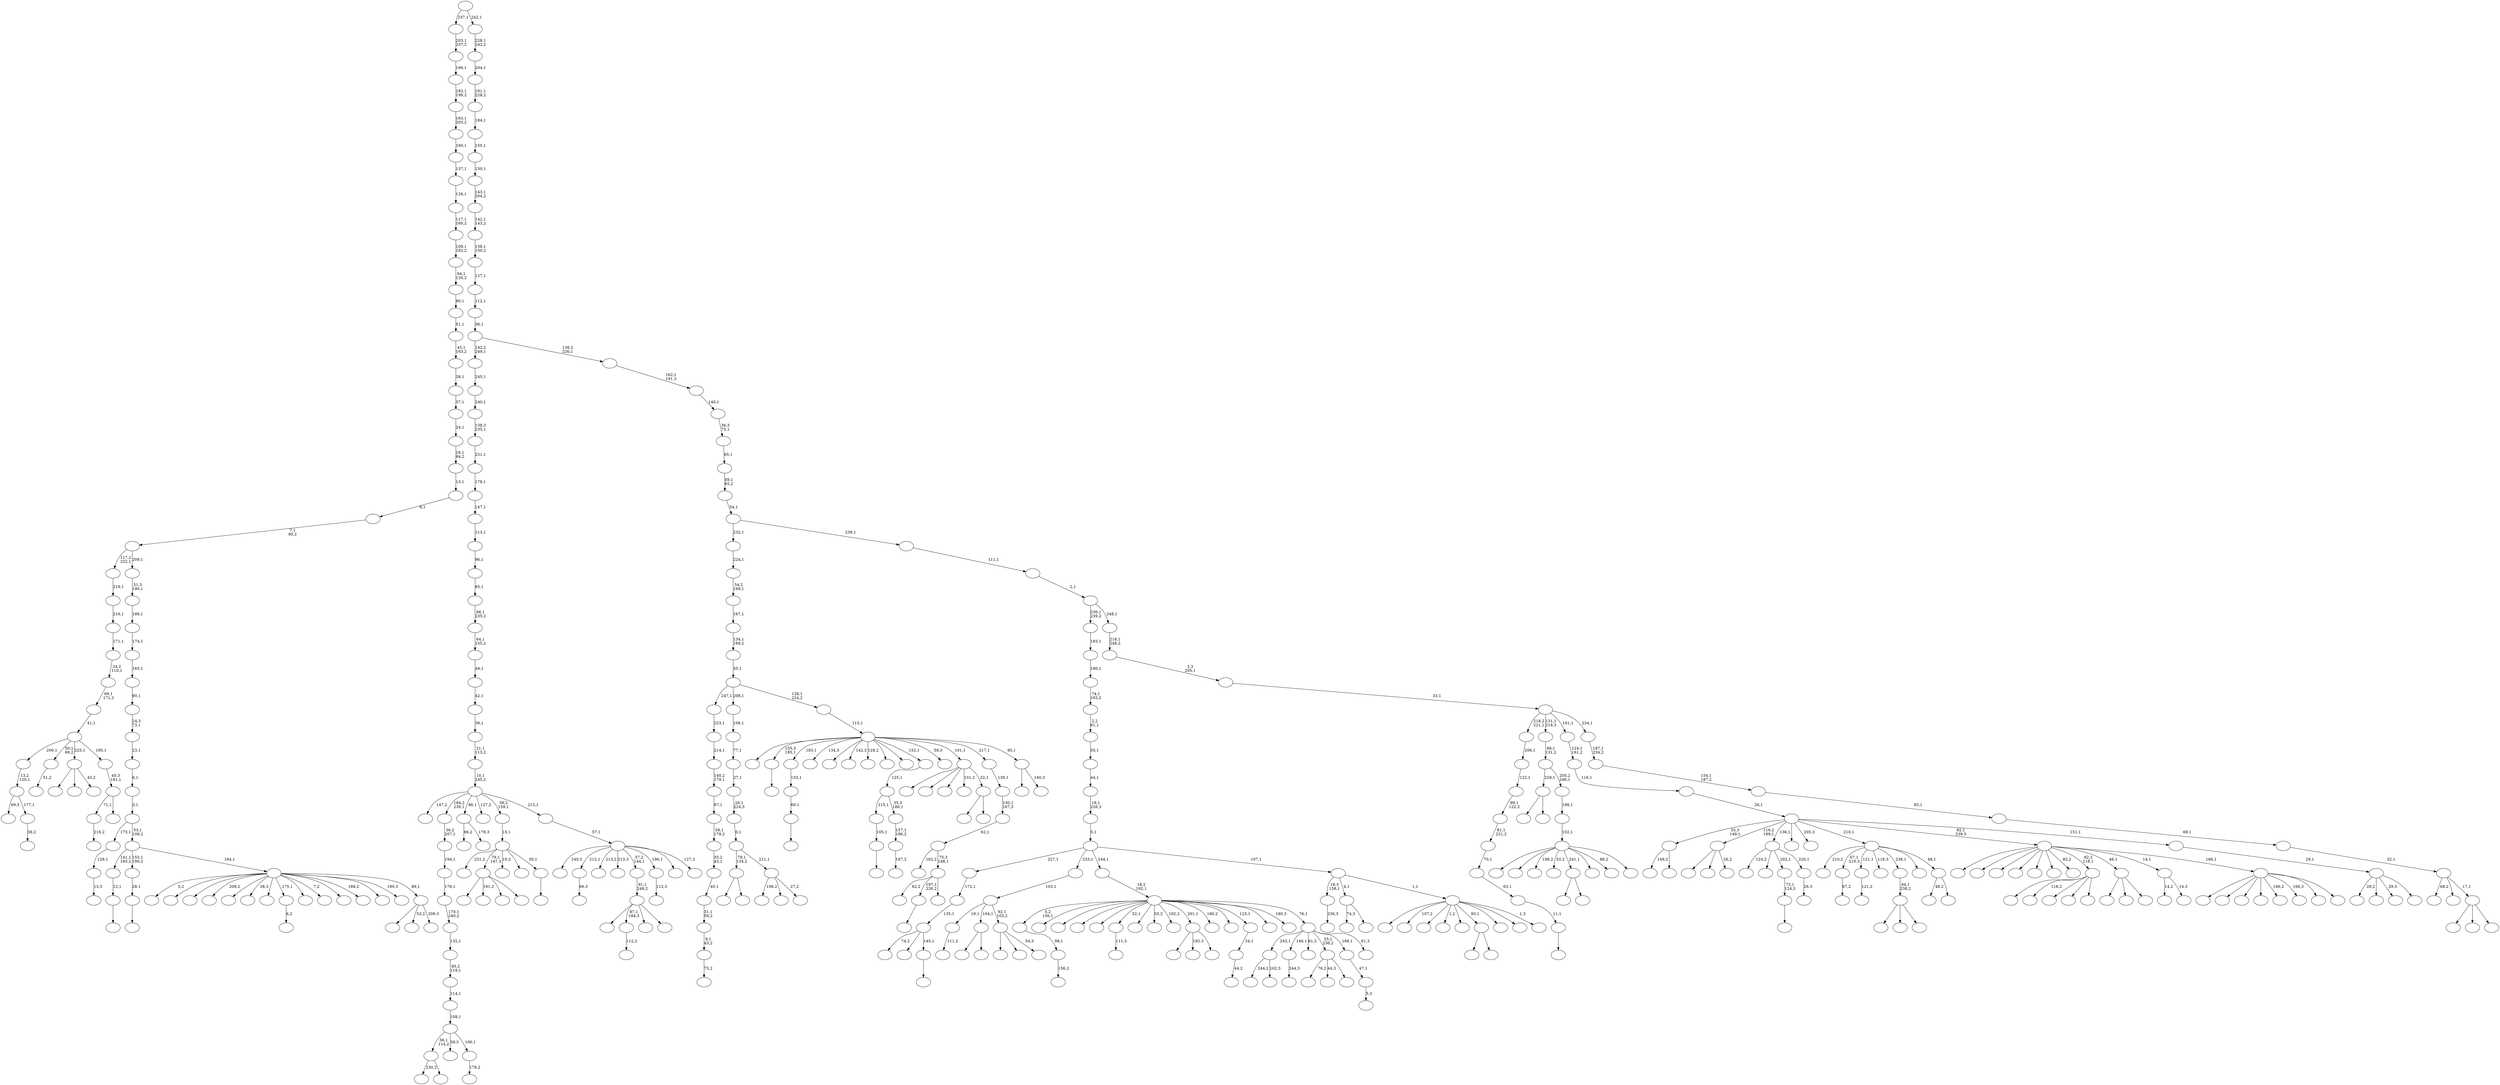 digraph T {
	450 [label=""]
	449 [label=""]
	448 [label=""]
	447 [label=""]
	446 [label=""]
	445 [label=""]
	444 [label=""]
	443 [label=""]
	442 [label=""]
	441 [label=""]
	440 [label=""]
	439 [label=""]
	438 [label=""]
	437 [label=""]
	436 [label=""]
	435 [label=""]
	434 [label=""]
	433 [label=""]
	432 [label=""]
	431 [label=""]
	430 [label=""]
	429 [label=""]
	428 [label=""]
	427 [label=""]
	426 [label=""]
	425 [label=""]
	424 [label=""]
	423 [label=""]
	422 [label=""]
	421 [label=""]
	420 [label=""]
	419 [label=""]
	418 [label=""]
	417 [label=""]
	416 [label=""]
	415 [label=""]
	414 [label=""]
	413 [label=""]
	412 [label=""]
	411 [label=""]
	410 [label=""]
	409 [label=""]
	408 [label=""]
	407 [label=""]
	406 [label=""]
	405 [label=""]
	404 [label=""]
	403 [label=""]
	402 [label=""]
	401 [label=""]
	400 [label=""]
	399 [label=""]
	398 [label=""]
	397 [label=""]
	396 [label=""]
	395 [label=""]
	394 [label=""]
	393 [label=""]
	392 [label=""]
	391 [label=""]
	390 [label=""]
	389 [label=""]
	388 [label=""]
	387 [label=""]
	386 [label=""]
	385 [label=""]
	384 [label=""]
	383 [label=""]
	382 [label=""]
	381 [label=""]
	380 [label=""]
	379 [label=""]
	378 [label=""]
	377 [label=""]
	376 [label=""]
	375 [label=""]
	374 [label=""]
	373 [label=""]
	372 [label=""]
	371 [label=""]
	370 [label=""]
	369 [label=""]
	368 [label=""]
	367 [label=""]
	366 [label=""]
	365 [label=""]
	364 [label=""]
	363 [label=""]
	362 [label=""]
	361 [label=""]
	360 [label=""]
	359 [label=""]
	358 [label=""]
	357 [label=""]
	356 [label=""]
	355 [label=""]
	354 [label=""]
	353 [label=""]
	352 [label=""]
	351 [label=""]
	350 [label=""]
	349 [label=""]
	348 [label=""]
	347 [label=""]
	346 [label=""]
	345 [label=""]
	344 [label=""]
	343 [label=""]
	342 [label=""]
	341 [label=""]
	340 [label=""]
	339 [label=""]
	338 [label=""]
	337 [label=""]
	336 [label=""]
	335 [label=""]
	334 [label=""]
	333 [label=""]
	332 [label=""]
	331 [label=""]
	330 [label=""]
	329 [label=""]
	328 [label=""]
	327 [label=""]
	326 [label=""]
	325 [label=""]
	324 [label=""]
	323 [label=""]
	322 [label=""]
	321 [label=""]
	320 [label=""]
	319 [label=""]
	318 [label=""]
	317 [label=""]
	316 [label=""]
	315 [label=""]
	314 [label=""]
	313 [label=""]
	312 [label=""]
	311 [label=""]
	310 [label=""]
	309 [label=""]
	308 [label=""]
	307 [label=""]
	306 [label=""]
	305 [label=""]
	304 [label=""]
	303 [label=""]
	302 [label=""]
	301 [label=""]
	300 [label=""]
	299 [label=""]
	298 [label=""]
	297 [label=""]
	296 [label=""]
	295 [label=""]
	294 [label=""]
	293 [label=""]
	292 [label=""]
	291 [label=""]
	290 [label=""]
	289 [label=""]
	288 [label=""]
	287 [label=""]
	286 [label=""]
	285 [label=""]
	284 [label=""]
	283 [label=""]
	282 [label=""]
	281 [label=""]
	280 [label=""]
	279 [label=""]
	278 [label=""]
	277 [label=""]
	276 [label=""]
	275 [label=""]
	274 [label=""]
	273 [label=""]
	272 [label=""]
	271 [label=""]
	270 [label=""]
	269 [label=""]
	268 [label=""]
	267 [label=""]
	266 [label=""]
	265 [label=""]
	264 [label=""]
	263 [label=""]
	262 [label=""]
	261 [label=""]
	260 [label=""]
	259 [label=""]
	258 [label=""]
	257 [label=""]
	256 [label=""]
	255 [label=""]
	254 [label=""]
	253 [label=""]
	252 [label=""]
	251 [label=""]
	250 [label=""]
	249 [label=""]
	248 [label=""]
	247 [label=""]
	246 [label=""]
	245 [label=""]
	244 [label=""]
	243 [label=""]
	242 [label=""]
	241 [label=""]
	240 [label=""]
	239 [label=""]
	238 [label=""]
	237 [label=""]
	236 [label=""]
	235 [label=""]
	234 [label=""]
	233 [label=""]
	232 [label=""]
	231 [label=""]
	230 [label=""]
	229 [label=""]
	228 [label=""]
	227 [label=""]
	226 [label=""]
	225 [label=""]
	224 [label=""]
	223 [label=""]
	222 [label=""]
	221 [label=""]
	220 [label=""]
	219 [label=""]
	218 [label=""]
	217 [label=""]
	216 [label=""]
	215 [label=""]
	214 [label=""]
	213 [label=""]
	212 [label=""]
	211 [label=""]
	210 [label=""]
	209 [label=""]
	208 [label=""]
	207 [label=""]
	206 [label=""]
	205 [label=""]
	204 [label=""]
	203 [label=""]
	202 [label=""]
	201 [label=""]
	200 [label=""]
	199 [label=""]
	198 [label=""]
	197 [label=""]
	196 [label=""]
	195 [label=""]
	194 [label=""]
	193 [label=""]
	192 [label=""]
	191 [label=""]
	190 [label=""]
	189 [label=""]
	188 [label=""]
	187 [label=""]
	186 [label=""]
	185 [label=""]
	184 [label=""]
	183 [label=""]
	182 [label=""]
	181 [label=""]
	180 [label=""]
	179 [label=""]
	178 [label=""]
	177 [label=""]
	176 [label=""]
	175 [label=""]
	174 [label=""]
	173 [label=""]
	172 [label=""]
	171 [label=""]
	170 [label=""]
	169 [label=""]
	168 [label=""]
	167 [label=""]
	166 [label=""]
	165 [label=""]
	164 [label=""]
	163 [label=""]
	162 [label=""]
	161 [label=""]
	160 [label=""]
	159 [label=""]
	158 [label=""]
	157 [label=""]
	156 [label=""]
	155 [label=""]
	154 [label=""]
	153 [label=""]
	152 [label=""]
	151 [label=""]
	150 [label=""]
	149 [label=""]
	148 [label=""]
	147 [label=""]
	146 [label=""]
	145 [label=""]
	144 [label=""]
	143 [label=""]
	142 [label=""]
	141 [label=""]
	140 [label=""]
	139 [label=""]
	138 [label=""]
	137 [label=""]
	136 [label=""]
	135 [label=""]
	134 [label=""]
	133 [label=""]
	132 [label=""]
	131 [label=""]
	130 [label=""]
	129 [label=""]
	128 [label=""]
	127 [label=""]
	126 [label=""]
	125 [label=""]
	124 [label=""]
	123 [label=""]
	122 [label=""]
	121 [label=""]
	120 [label=""]
	119 [label=""]
	118 [label=""]
	117 [label=""]
	116 [label=""]
	115 [label=""]
	114 [label=""]
	113 [label=""]
	112 [label=""]
	111 [label=""]
	110 [label=""]
	109 [label=""]
	108 [label=""]
	107 [label=""]
	106 [label=""]
	105 [label=""]
	104 [label=""]
	103 [label=""]
	102 [label=""]
	101 [label=""]
	100 [label=""]
	99 [label=""]
	98 [label=""]
	97 [label=""]
	96 [label=""]
	95 [label=""]
	94 [label=""]
	93 [label=""]
	92 [label=""]
	91 [label=""]
	90 [label=""]
	89 [label=""]
	88 [label=""]
	87 [label=""]
	86 [label=""]
	85 [label=""]
	84 [label=""]
	83 [label=""]
	82 [label=""]
	81 [label=""]
	80 [label=""]
	79 [label=""]
	78 [label=""]
	77 [label=""]
	76 [label=""]
	75 [label=""]
	74 [label=""]
	73 [label=""]
	72 [label=""]
	71 [label=""]
	70 [label=""]
	69 [label=""]
	68 [label=""]
	67 [label=""]
	66 [label=""]
	65 [label=""]
	64 [label=""]
	63 [label=""]
	62 [label=""]
	61 [label=""]
	60 [label=""]
	59 [label=""]
	58 [label=""]
	57 [label=""]
	56 [label=""]
	55 [label=""]
	54 [label=""]
	53 [label=""]
	52 [label=""]
	51 [label=""]
	50 [label=""]
	49 [label=""]
	48 [label=""]
	47 [label=""]
	46 [label=""]
	45 [label=""]
	44 [label=""]
	43 [label=""]
	42 [label=""]
	41 [label=""]
	40 [label=""]
	39 [label=""]
	38 [label=""]
	37 [label=""]
	36 [label=""]
	35 [label=""]
	34 [label=""]
	33 [label=""]
	32 [label=""]
	31 [label=""]
	30 [label=""]
	29 [label=""]
	28 [label=""]
	27 [label=""]
	26 [label=""]
	25 [label=""]
	24 [label=""]
	23 [label=""]
	22 [label=""]
	21 [label=""]
	20 [label=""]
	19 [label=""]
	18 [label=""]
	17 [label=""]
	16 [label=""]
	15 [label=""]
	14 [label=""]
	13 [label=""]
	12 [label=""]
	11 [label=""]
	10 [label=""]
	9 [label=""]
	8 [label=""]
	7 [label=""]
	6 [label=""]
	5 [label=""]
	4 [label=""]
	3 [label=""]
	2 [label=""]
	1 [label=""]
	0 [label=""]
	449 -> 450 [label="156,2"]
	448 -> 449 [label="98,1"]
	436 -> 437 [label="111,2"]
	434 -> 435 [label="236,3"]
	429 -> 438 [label="149,2"]
	429 -> 430 [label=""]
	409 -> 410 [label="216,2"]
	407 -> 408 [label="75,2"]
	406 -> 407 [label="9,1\n43,2"]
	405 -> 406 [label="31,1\n59,2"]
	404 -> 405 [label="40,1"]
	403 -> 404 [label="35,2\n43,1"]
	402 -> 403 [label="58,1\n179,2"]
	401 -> 402 [label="97,1"]
	400 -> 401 [label="140,2\n179,1"]
	399 -> 400 [label="214,1"]
	398 -> 399 [label="223,1"]
	387 -> 388 [label=""]
	385 -> 386 [label=""]
	384 -> 385 [label="60,1"]
	383 -> 384 [label="133,1"]
	381 -> 382 [label=""]
	380 -> 427 [label="74,2"]
	380 -> 424 [label=""]
	380 -> 381 [label="145,1"]
	379 -> 380 [label="135,1"]
	378 -> 379 [label="172,1"]
	376 -> 377 [label="66,3"]
	370 -> 371 [label=""]
	369 -> 370 [label="105,1"]
	362 -> 414 [label="230,2"]
	362 -> 363 [label=""]
	349 -> 425 [label=""]
	349 -> 394 [label=""]
	349 -> 350 [label="26,2"]
	342 -> 343 [label="178,2"]
	341 -> 362 [label="56,1\n114,2"]
	341 -> 358 [label="39,3"]
	341 -> 342 [label="100,1"]
	340 -> 341 [label="108,1"]
	339 -> 340 [label="114,1"]
	338 -> 339 [label="85,2\n119,1"]
	337 -> 338 [label="132,1"]
	336 -> 337 [label="170,1\n240,2"]
	335 -> 336 [label="176,1"]
	334 -> 335 [label="194,1"]
	333 -> 334 [label="36,2\n207,1"]
	328 -> 329 [label="67,2"]
	318 -> 319 [label="111,3"]
	316 -> 317 [label="112,2"]
	311 -> 444 [label=""]
	311 -> 391 [label="191,2"]
	311 -> 354 [label=""]
	311 -> 312 [label=""]
	306 -> 307 [label=""]
	305 -> 306 [label="12,1"]
	300 -> 301 [label="13,3"]
	299 -> 300 [label="129,1"]
	296 -> 297 [label=""]
	295 -> 296 [label="72,1\n124,3"]
	293 -> 294 [label="6,2"]
	290 -> 291 [label="121,2"]
	287 -> 322 [label=""]
	287 -> 288 [label=""]
	285 -> 428 [label="244,2"]
	285 -> 286 [label="162,3"]
	282 -> 283 [label="38,2"]
	281 -> 355 [label="69,3"]
	281 -> 282 [label="177,1"]
	280 -> 281 [label="13,2\n120,1"]
	278 -> 279 [label="244,3"]
	275 -> 276 [label="26,3"]
	274 -> 442 [label="124,2"]
	274 -> 345 [label=""]
	274 -> 295 [label="202,1"]
	274 -> 275 [label="220,1"]
	262 -> 263 [label=""]
	261 -> 262 [label="11,1"]
	260 -> 261 [label="63,1"]
	259 -> 260 [label="70,1"]
	258 -> 259 [label="81,1\n221,2"]
	257 -> 258 [label="99,1\n122,2"]
	256 -> 257 [label="122,1"]
	255 -> 256 [label="206,1"]
	250 -> 389 [label=""]
	250 -> 253 [label="192,3"]
	250 -> 251 [label=""]
	248 -> 249 [label="51,2"]
	244 -> 433 [label=""]
	244 -> 316 [label="87,1\n184,3"]
	244 -> 303 [label=""]
	244 -> 245 [label=""]
	243 -> 244 [label="91,1\n249,2"]
	241 -> 242 [label="167,2"]
	240 -> 241 [label="157,1\n186,2"]
	239 -> 369 [label="215,1"]
	239 -> 240 [label="35,3\n186,1"]
	238 -> 239 [label="125,1"]
	236 -> 367 [label="66,2"]
	236 -> 237 [label="178,3"]
	226 -> 413 [label=""]
	226 -> 227 [label=""]
	224 -> 332 [label=""]
	224 -> 325 [label="118,2"]
	224 -> 273 [label=""]
	224 -> 228 [label=""]
	224 -> 225 [label=""]
	220 -> 431 [label=""]
	220 -> 330 [label=""]
	220 -> 221 [label="45,2"]
	218 -> 390 [label=""]
	218 -> 219 [label=""]
	215 -> 267 [label=""]
	215 -> 233 [label=""]
	215 -> 216 [label=""]
	213 -> 324 [label="14,2"]
	213 -> 214 [label="14,3"]
	211 -> 313 [label=""]
	211 -> 212 [label=""]
	209 -> 445 [label="76,2"]
	209 -> 432 [label="44,3"]
	209 -> 210 [label=""]
	207 -> 208 [label=""]
	206 -> 207 [label="28,1"]
	203 -> 373 [label="74,3"]
	203 -> 204 [label=""]
	201 -> 202 [label="5,3"]
	200 -> 201 [label="47,1"]
	198 -> 199 [label="44,2"]
	197 -> 198 [label="34,1"]
	190 -> 326 [label=""]
	190 -> 205 [label=""]
	190 -> 191 [label=""]
	189 -> 190 [label="84,1\n238,2"]
	187 -> 374 [label="106,2"]
	187 -> 308 [label=""]
	187 -> 188 [label="27,2"]
	186 -> 226 [label="78,1\n134,2"]
	186 -> 187 [label="211,1"]
	185 -> 186 [label="0,1"]
	184 -> 185 [label="20,1\n224,3"]
	183 -> 184 [label="27,1"]
	182 -> 183 [label="77,1"]
	181 -> 182 [label="106,1"]
	175 -> 176 [label=""]
	174 -> 393 [label="231,2"]
	174 -> 311 [label="79,1\n147,3"]
	174 -> 277 [label="10,2"]
	174 -> 272 [label=""]
	174 -> 175 [label="30,1"]
	173 -> 174 [label="15,1"]
	171 -> 268 [label=""]
	171 -> 172 [label=""]
	167 -> 168 [label="112,3"]
	163 -> 164 [label=""]
	160 -> 409 [label="71,1"]
	160 -> 161 [label=""]
	159 -> 160 [label="45,3\n181,1"]
	158 -> 280 [label="200,1"]
	158 -> 248 [label="50,1\n69,2"]
	158 -> 220 [label="225,1"]
	158 -> 159 [label="195,1"]
	157 -> 158 [label="41,1"]
	156 -> 157 [label="69,1\n171,2"]
	155 -> 156 [label="24,2\n110,1"]
	154 -> 155 [label="171,1"]
	153 -> 154 [label="216,1"]
	152 -> 153 [label="219,1"]
	150 -> 352 [label=""]
	150 -> 270 [label=""]
	150 -> 151 [label="54,3"]
	149 -> 436 [label="19,1"]
	149 -> 211 [label="104,1"]
	149 -> 150 [label="92,1\n103,2"]
	148 -> 149 [label="103,1"]
	146 -> 392 [label=""]
	146 -> 147 [label=""]
	145 -> 420 [label=""]
	145 -> 353 [label=""]
	145 -> 252 [label=""]
	145 -> 230 [label="101,2"]
	145 -> 146 [label="22,1"]
	142 -> 447 [label="62,2"]
	142 -> 163 [label="197,1\n226,2"]
	142 -> 143 [label=""]
	141 -> 351 [label="162,2"]
	141 -> 142 [label="75,3\n148,1"]
	140 -> 141 [label="62,1"]
	139 -> 140 [label="130,1\n167,3"]
	138 -> 139 [label="139,1"]
	136 -> 269 [label="48,2"]
	136 -> 137 [label=""]
	135 -> 365 [label="210,2"]
	135 -> 328 [label="67,1\n210,3"]
	135 -> 290 [label="121,1"]
	135 -> 196 [label="116,3"]
	135 -> 189 [label="238,1"]
	135 -> 178 [label=""]
	135 -> 136 [label="48,1"]
	132 -> 285 [label="243,1"]
	132 -> 278 [label="146,1"]
	132 -> 264 [label="61,2"]
	132 -> 209 [label="25,1\n236,2"]
	132 -> 200 [label="168,1"]
	132 -> 133 [label="61,3"]
	131 -> 448 [label="5,2\n156,1"]
	131 -> 426 [label=""]
	131 -> 423 [label=""]
	131 -> 360 [label=""]
	131 -> 344 [label=""]
	131 -> 318 [label="52,1"]
	131 -> 304 [label=""]
	131 -> 284 [label="55,2"]
	131 -> 266 [label="192,2"]
	131 -> 250 [label="201,1"]
	131 -> 247 [label="180,2"]
	131 -> 217 [label=""]
	131 -> 197 [label="123,1"]
	131 -> 180 [label=""]
	131 -> 166 [label="180,3"]
	131 -> 132 [label="76,1"]
	130 -> 131 [label="18,2\n192,1"]
	128 -> 421 [label=""]
	128 -> 419 [label=""]
	128 -> 417 [label="198,2"]
	128 -> 302 [label="33,2"]
	128 -> 287 [label="241,1"]
	128 -> 193 [label=""]
	128 -> 169 [label="88,2"]
	128 -> 129 [label=""]
	127 -> 128 [label="102,1"]
	126 -> 127 [label="198,1"]
	125 -> 218 [label="229,1"]
	125 -> 126 [label="205,2\n246,1"]
	124 -> 125 [label="88,1\n131,2"]
	122 -> 357 [label=""]
	122 -> 321 [label="107,2"]
	122 -> 320 [label=""]
	122 -> 232 [label="1,2"]
	122 -> 229 [label=""]
	122 -> 171 [label="93,1"]
	122 -> 162 [label=""]
	122 -> 144 [label=""]
	122 -> 123 [label="1,3"]
	121 -> 434 [label="18,3\n158,1"]
	121 -> 203 [label="4,1"]
	121 -> 122 [label="1,1"]
	120 -> 378 [label="227,1"]
	120 -> 148 [label="233,1"]
	120 -> 130 [label="244,1"]
	120 -> 121 [label="107,1"]
	119 -> 120 [label="5,1"]
	118 -> 119 [label="18,1\n226,3"]
	117 -> 118 [label="44,1"]
	116 -> 117 [label="55,1"]
	115 -> 116 [label="2,2\n61,1"]
	114 -> 115 [label="74,1\n193,2"]
	113 -> 114 [label="180,1"]
	112 -> 113 [label="193,1"]
	110 -> 375 [label=""]
	110 -> 111 [label="140,3"]
	109 -> 446 [label=""]
	109 -> 387 [label="155,3\n185,1"]
	109 -> 383 [label="183,1"]
	109 -> 368 [label="134,3"]
	109 -> 364 [label=""]
	109 -> 361 [label="142,3"]
	109 -> 347 [label="128,2"]
	109 -> 346 [label=""]
	109 -> 309 [label=""]
	109 -> 238 [label="152,1"]
	109 -> 223 [label="59,3"]
	109 -> 145 [label="101,1"]
	109 -> 138 [label="217,1"]
	109 -> 110 [label="95,1"]
	108 -> 109 [label="115,1"]
	107 -> 398 [label="247,1"]
	107 -> 181 [label="208,1"]
	107 -> 108 [label="128,1\n224,2"]
	106 -> 107 [label="35,1"]
	105 -> 106 [label="134,1\n169,2"]
	104 -> 105 [label="167,1"]
	103 -> 104 [label="54,2\n169,1"]
	102 -> 103 [label="224,1"]
	99 -> 422 [label="240,3"]
	99 -> 376 [label="212,1"]
	99 -> 372 [label="213,2"]
	99 -> 292 [label="213,3"]
	99 -> 243 [label="57,2\n144,1"]
	99 -> 167 [label="196,1"]
	99 -> 101 [label=""]
	99 -> 100 [label="127,3"]
	98 -> 99 [label="57,1"]
	97 -> 395 [label="147,2"]
	97 -> 333 [label="184,2\n230,1"]
	97 -> 236 [label="86,1"]
	97 -> 179 [label="127,2"]
	97 -> 173 [label="39,2\n159,1"]
	97 -> 98 [label="213,1"]
	96 -> 97 [label="10,1\n245,2"]
	95 -> 96 [label="21,1\n113,2"]
	94 -> 95 [label="39,1"]
	93 -> 94 [label="42,1"]
	92 -> 93 [label="49,1"]
	91 -> 92 [label="64,1\n155,2"]
	90 -> 91 [label="66,1\n235,2"]
	89 -> 90 [label="85,1"]
	88 -> 89 [label="96,1"]
	87 -> 88 [label="113,1"]
	86 -> 87 [label="147,1"]
	85 -> 86 [label="178,1"]
	84 -> 85 [label="231,1"]
	83 -> 84 [label="138,3\n235,1"]
	82 -> 83 [label="240,1"]
	81 -> 82 [label="245,1"]
	79 -> 415 [label=""]
	79 -> 366 [label=""]
	79 -> 265 [label=""]
	79 -> 222 [label=""]
	79 -> 195 [label="166,2"]
	79 -> 177 [label="166,3"]
	79 -> 134 [label=""]
	79 -> 80 [label=""]
	78 -> 443 [label=""]
	78 -> 441 [label=""]
	78 -> 412 [label=""]
	78 -> 359 [label=""]
	78 -> 356 [label=""]
	78 -> 323 [label=""]
	78 -> 310 [label="82,2"]
	78 -> 224 [label="82,3\n118,1"]
	78 -> 215 [label="46,1"]
	78 -> 213 [label="14,1"]
	78 -> 79 [label="166,1"]
	76 -> 315 [label=""]
	76 -> 298 [label="53,2"]
	76 -> 77 [label="209,3"]
	75 -> 440 [label="3,2"]
	75 -> 418 [label=""]
	75 -> 397 [label=""]
	75 -> 396 [label="209,2"]
	75 -> 331 [label=""]
	75 -> 327 [label="38,3"]
	75 -> 314 [label=""]
	75 -> 293 [label="175,1"]
	75 -> 246 [label=""]
	75 -> 235 [label="7,2"]
	75 -> 234 [label=""]
	75 -> 231 [label="188,2"]
	75 -> 194 [label=""]
	75 -> 170 [label="190,3"]
	75 -> 76 [label="89,1"]
	74 -> 305 [label="141,1\n165,2"]
	74 -> 206 [label="153,1\n190,2"]
	74 -> 75 [label="164,1"]
	73 -> 299 [label="173,1"]
	73 -> 74 [label="53,1\n109,2"]
	72 -> 73 [label="3,1"]
	71 -> 72 [label="6,1"]
	70 -> 71 [label="23,1"]
	69 -> 70 [label="24,3\n73,1"]
	68 -> 69 [label="80,1"]
	67 -> 68 [label="165,1"]
	66 -> 67 [label="174,1"]
	65 -> 66 [label="188,1"]
	64 -> 65 [label="51,3\n190,1"]
	63 -> 152 [label="117,2\n222,1"]
	63 -> 64 [label="209,1"]
	62 -> 63 [label="7,1\n90,2"]
	61 -> 62 [label="8,1"]
	60 -> 61 [label="13,1"]
	59 -> 60 [label="16,1\n94,2"]
	58 -> 59 [label="24,1"]
	57 -> 58 [label="37,1"]
	56 -> 57 [label="38,1"]
	55 -> 56 [label="45,1\n163,2"]
	54 -> 55 [label="51,1"]
	53 -> 54 [label="90,1"]
	52 -> 53 [label="94,1\n126,2"]
	51 -> 52 [label="109,1\n182,2"]
	50 -> 51 [label="117,1\n160,2"]
	49 -> 50 [label="126,1"]
	48 -> 49 [label="137,1"]
	47 -> 48 [label="160,1"]
	46 -> 47 [label="163,1\n203,2"]
	45 -> 46 [label="182,1\n199,2"]
	44 -> 45 [label="199,1"]
	43 -> 44 [label="203,1\n237,2"]
	41 -> 411 [label="29,2"]
	41 -> 348 [label=""]
	41 -> 192 [label="29,3"]
	41 -> 42 [label=""]
	40 -> 41 [label="29,1"]
	39 -> 429 [label="33,3\n149,1"]
	39 -> 349 [label="116,2\n189,1"]
	39 -> 274 [label="136,1"]
	39 -> 271 [label=""]
	39 -> 165 [label="205,3"]
	39 -> 135 [label="210,1"]
	39 -> 78 [label="82,1\n239,3"]
	39 -> 40 [label="151,1"]
	38 -> 39 [label="26,1"]
	37 -> 38 [label="116,1"]
	36 -> 37 [label="124,1\n161,2"]
	34 -> 439 [label=""]
	34 -> 254 [label=""]
	34 -> 35 [label=""]
	33 -> 416 [label="68,2"]
	33 -> 289 [label=""]
	33 -> 34 [label="17,1"]
	32 -> 33 [label="32,1"]
	31 -> 32 [label="68,1"]
	30 -> 31 [label="83,1"]
	29 -> 30 [label="154,1\n187,2"]
	28 -> 29 [label="187,1\n234,2"]
	27 -> 255 [label="218,2\n221,1"]
	27 -> 124 [label="131,1\n218,3"]
	27 -> 36 [label="161,1"]
	27 -> 28 [label="234,1"]
	26 -> 27 [label="33,1"]
	25 -> 26 [label="2,3\n205,1"]
	24 -> 25 [label="218,1\n248,2"]
	23 -> 112 [label="236,1\n239,2"]
	23 -> 24 [label="248,1"]
	22 -> 23 [label="2,1"]
	21 -> 22 [label="111,1"]
	20 -> 102 [label="232,1"]
	20 -> 21 [label="239,1"]
	19 -> 20 [label="54,1"]
	18 -> 19 [label="59,1\n65,2"]
	17 -> 18 [label="65,1"]
	16 -> 17 [label="36,3\n75,1"]
	15 -> 16 [label="140,1"]
	14 -> 15 [label="162,1\n191,3"]
	13 -> 81 [label="142,2\n249,1"]
	13 -> 14 [label="138,2\n226,1"]
	12 -> 13 [label="36,1"]
	11 -> 12 [label="112,1"]
	10 -> 11 [label="127,1"]
	9 -> 10 [label="138,1\n150,2"]
	8 -> 9 [label="142,1\n143,2"]
	7 -> 8 [label="143,1\n204,2"]
	6 -> 7 [label="150,1"]
	5 -> 6 [label="155,1"]
	4 -> 5 [label="184,1"]
	3 -> 4 [label="191,1\n228,2"]
	2 -> 3 [label="204,1"]
	1 -> 2 [label="228,1\n242,2"]
	0 -> 43 [label="237,1"]
	0 -> 1 [label="242,1"]
}
